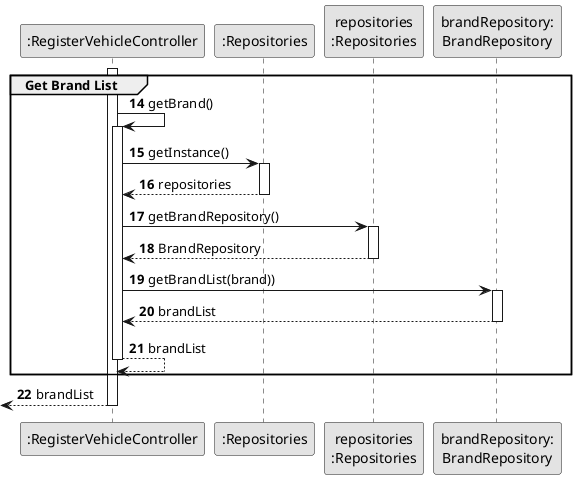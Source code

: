 @startuml
skinparam monochrome true
skinparam packageStyle rectangle
skinparam shadowing false

autonumber

'hide footbox

participant ":RegisterVehicleController" as CTRL
participant ":Repositories" as RepositorySingleton
participant "repositories\n:Repositories" as PLAT
participant "brandRepository:\nBrandRepository" as BrandRepository
autonumber 14


activate CTRL

    group Get Brand List

        CTRL -> CTRL: getBrand()
        activate CTRL

            CTRL -> RepositorySingleton : getInstance()
                            activate RepositorySingleton

                            RepositorySingleton --> CTRL: repositories
                            deactivate RepositorySingleton

                            CTRL -> PLAT : getBrandRepository()
                            activate PLAT

                            PLAT --> CTRL : BrandRepository
                            deactivate PLAT

                            CTRL -> BrandRepository : getBrandList(brand))
                            activate BrandRepository

                            BrandRepository --> CTRL : brandList
                            deactivate BrandRepository

                            CTRL --> CTRL : brandList
                            deactivate CTRL

    end
    <-- CTRL  : brandList
deactivate CTRL


@enduml